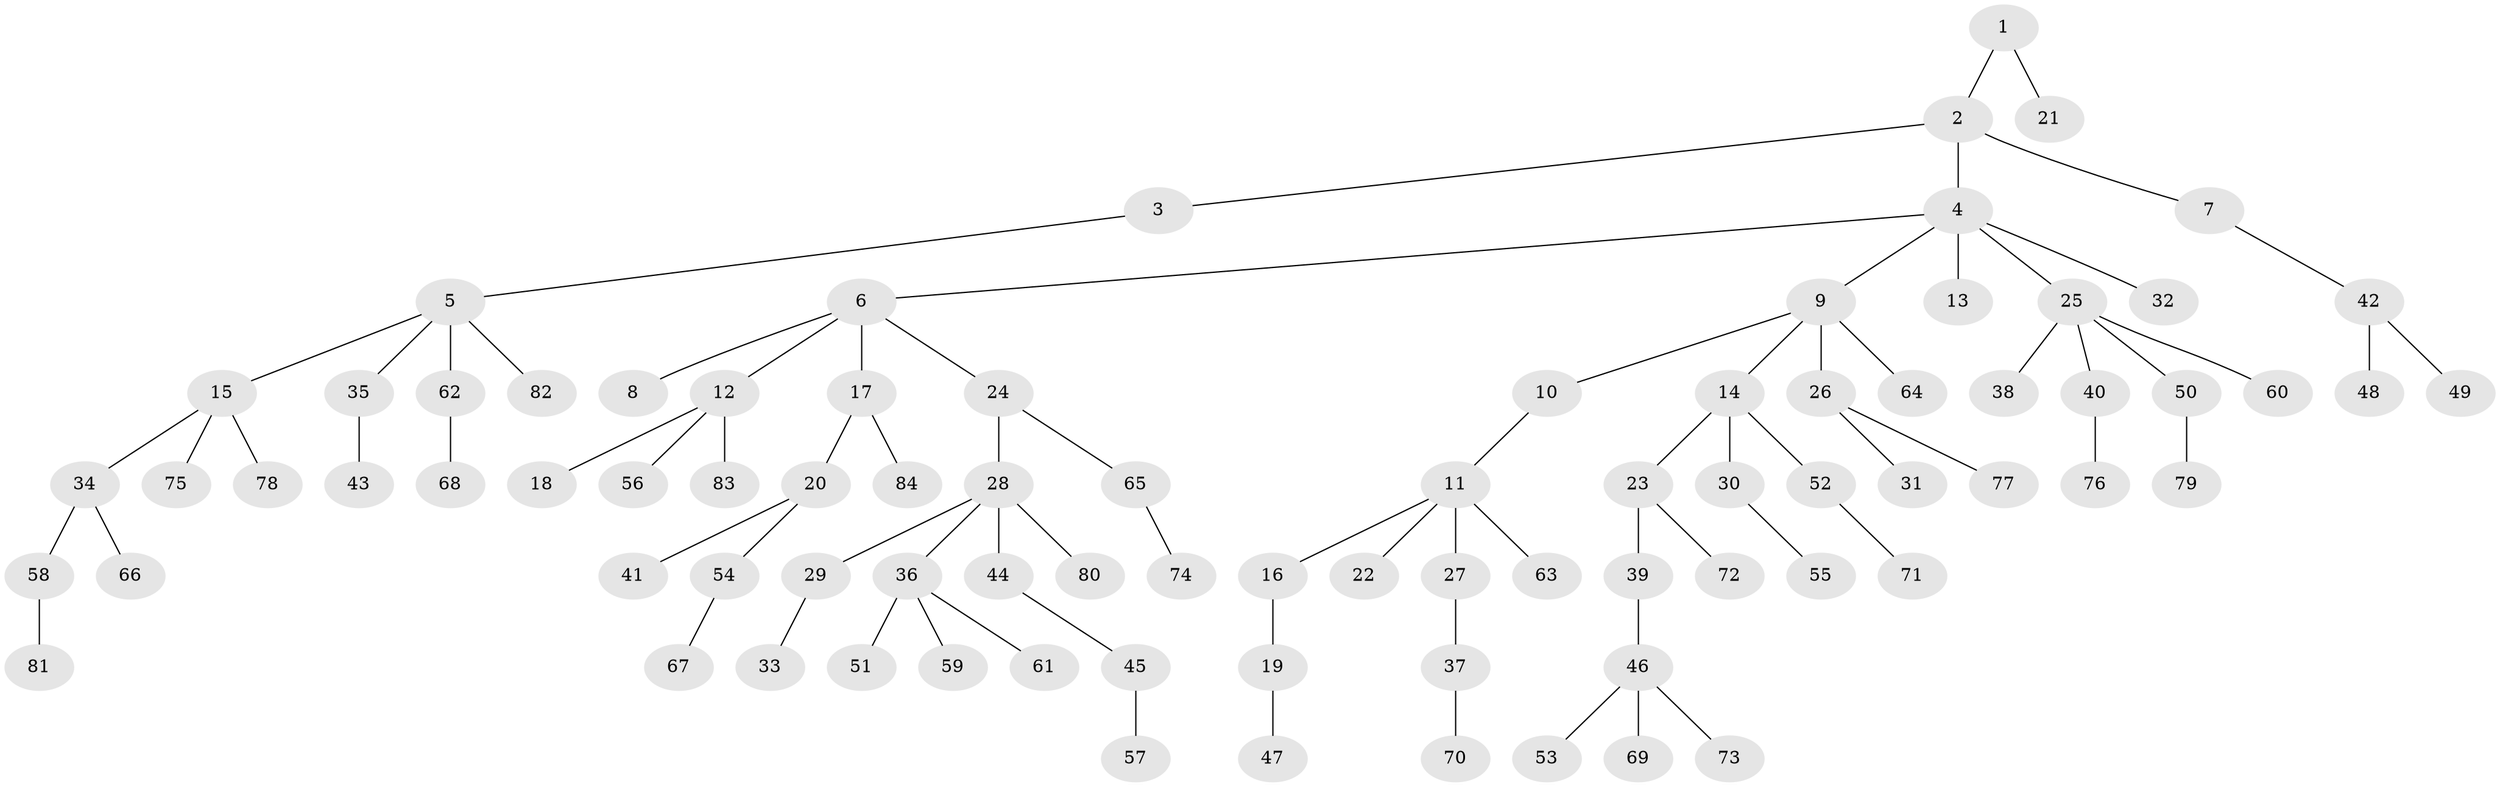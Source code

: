 // coarse degree distribution, {1: 0.5636363636363636, 4: 0.09090909090909091, 5: 0.05454545454545454, 6: 0.01818181818181818, 2: 0.16363636363636364, 3: 0.10909090909090909}
// Generated by graph-tools (version 1.1) at 2025/52/02/27/25 19:52:12]
// undirected, 84 vertices, 83 edges
graph export_dot {
graph [start="1"]
  node [color=gray90,style=filled];
  1;
  2;
  3;
  4;
  5;
  6;
  7;
  8;
  9;
  10;
  11;
  12;
  13;
  14;
  15;
  16;
  17;
  18;
  19;
  20;
  21;
  22;
  23;
  24;
  25;
  26;
  27;
  28;
  29;
  30;
  31;
  32;
  33;
  34;
  35;
  36;
  37;
  38;
  39;
  40;
  41;
  42;
  43;
  44;
  45;
  46;
  47;
  48;
  49;
  50;
  51;
  52;
  53;
  54;
  55;
  56;
  57;
  58;
  59;
  60;
  61;
  62;
  63;
  64;
  65;
  66;
  67;
  68;
  69;
  70;
  71;
  72;
  73;
  74;
  75;
  76;
  77;
  78;
  79;
  80;
  81;
  82;
  83;
  84;
  1 -- 2;
  1 -- 21;
  2 -- 3;
  2 -- 4;
  2 -- 7;
  3 -- 5;
  4 -- 6;
  4 -- 9;
  4 -- 13;
  4 -- 25;
  4 -- 32;
  5 -- 15;
  5 -- 35;
  5 -- 62;
  5 -- 82;
  6 -- 8;
  6 -- 12;
  6 -- 17;
  6 -- 24;
  7 -- 42;
  9 -- 10;
  9 -- 14;
  9 -- 26;
  9 -- 64;
  10 -- 11;
  11 -- 16;
  11 -- 22;
  11 -- 27;
  11 -- 63;
  12 -- 18;
  12 -- 56;
  12 -- 83;
  14 -- 23;
  14 -- 30;
  14 -- 52;
  15 -- 34;
  15 -- 75;
  15 -- 78;
  16 -- 19;
  17 -- 20;
  17 -- 84;
  19 -- 47;
  20 -- 41;
  20 -- 54;
  23 -- 39;
  23 -- 72;
  24 -- 28;
  24 -- 65;
  25 -- 38;
  25 -- 40;
  25 -- 50;
  25 -- 60;
  26 -- 31;
  26 -- 77;
  27 -- 37;
  28 -- 29;
  28 -- 36;
  28 -- 44;
  28 -- 80;
  29 -- 33;
  30 -- 55;
  34 -- 58;
  34 -- 66;
  35 -- 43;
  36 -- 51;
  36 -- 59;
  36 -- 61;
  37 -- 70;
  39 -- 46;
  40 -- 76;
  42 -- 48;
  42 -- 49;
  44 -- 45;
  45 -- 57;
  46 -- 53;
  46 -- 69;
  46 -- 73;
  50 -- 79;
  52 -- 71;
  54 -- 67;
  58 -- 81;
  62 -- 68;
  65 -- 74;
}
